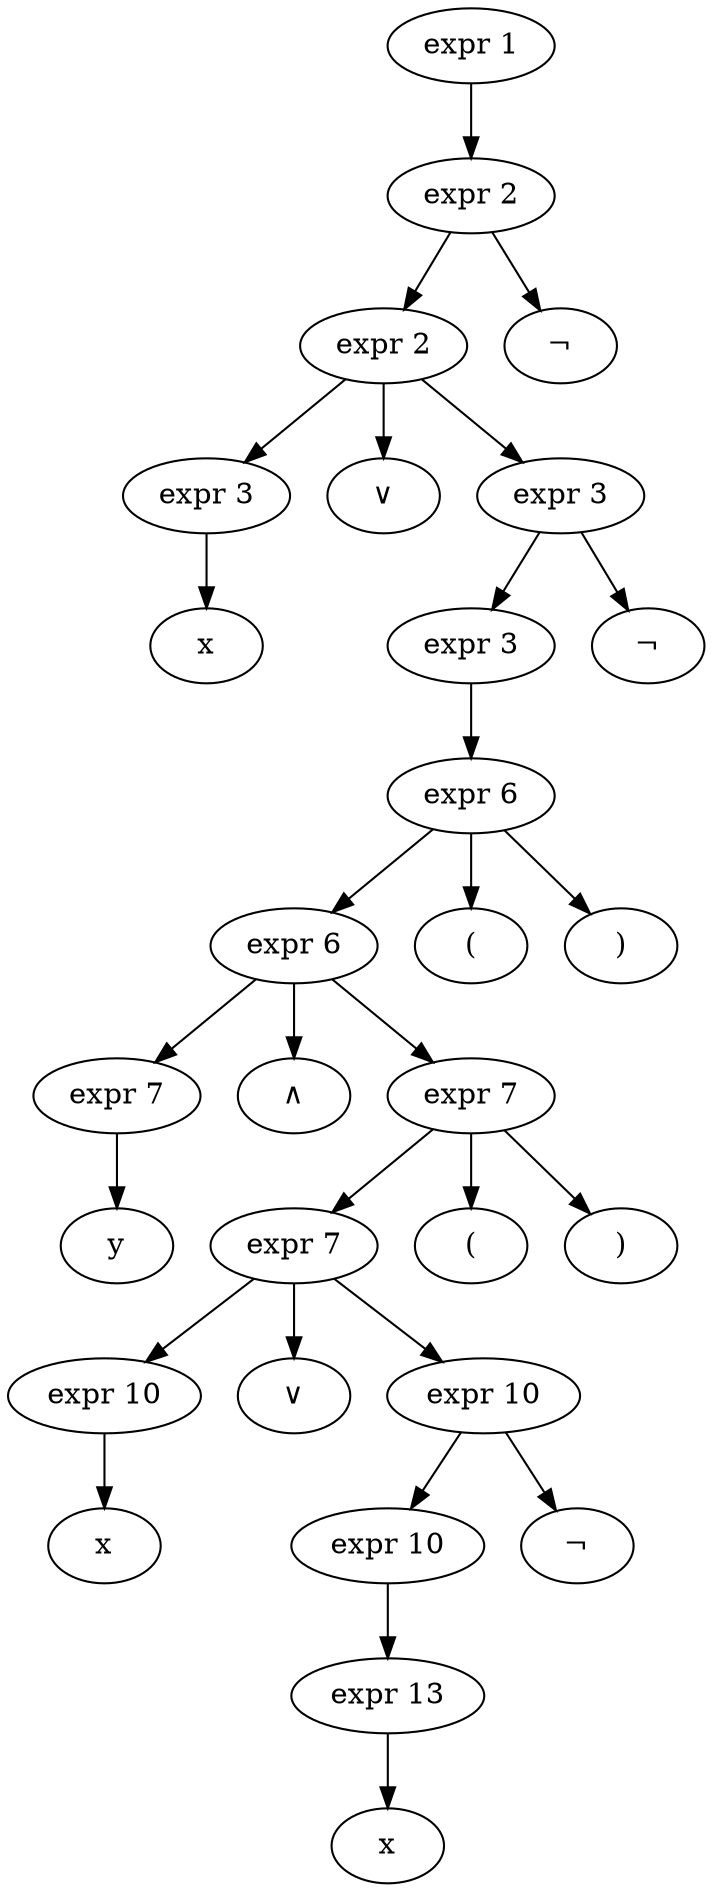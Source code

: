 // FormulaDot
digraph {
	"expr 1" [label="expr 1"]
	"superior 2" [label="expr 2"]
	"expr 2" [label="expr 2"]
	"not 2" [label="¬"]
	"superior 2" -> "not 2"
	"superior 2" -> "expr 2"
	"expr 1" -> "superior 2"
	"expr 3" [label="expr 3"]
	"const 3" [label=x]
	"expr 3" -> "const 3"
	"expr 2" -> "expr 3"
	"op 4" [label="∨"]
	"expr 2" -> "op 4"
	"superior 5" [label="expr 3"]
	"expr 5" [label="expr 3"]
	"not 5" [label="¬"]
	"superior 5" -> "not 5"
	"superior 5" -> "expr 5"
	"expr 2" -> "superior 5"
	"superior 6" [label="expr 6"]
	"expr 6" [label="expr 6"]
	"lparen 6" [label="("]
	"superior 6" -> "lparen 6"
	"superior 6" -> "expr 6"
	"expr 5" -> "superior 6"
	"expr 7" [label="expr 7"]
	"const 7" [label=y]
	"expr 7" -> "const 7"
	"expr 6" -> "expr 7"
	"op 8" [label="∧"]
	"expr 6" -> "op 8"
	"superior 9" [label="expr 7"]
	"expr 9" [label="expr 7"]
	"lparen 9" [label="("]
	"superior 9" -> "lparen 9"
	"superior 9" -> "expr 9"
	"expr 6" -> "superior 9"
	"expr 10" [label="expr 10"]
	"const 10" [label=x]
	"expr 10" -> "const 10"
	"expr 9" -> "expr 10"
	"op 11" [label="∨"]
	"expr 9" -> "op 11"
	"superior 12" [label="expr 10"]
	"expr 12" [label="expr 10"]
	"not 12" [label="¬"]
	"superior 12" -> "not 12"
	"superior 12" -> "expr 12"
	"expr 9" -> "superior 12"
	"expr 13" [label="expr 13"]
	"const 13" [label=x]
	"expr 13" -> "const 13"
	"expr 12" -> "expr 13"
	"rparen 14" [label=")"]
	"superior 9" -> "rparen 14"
	"rparen 15" [label=")"]
	"superior 6" -> "rparen 15"
}
